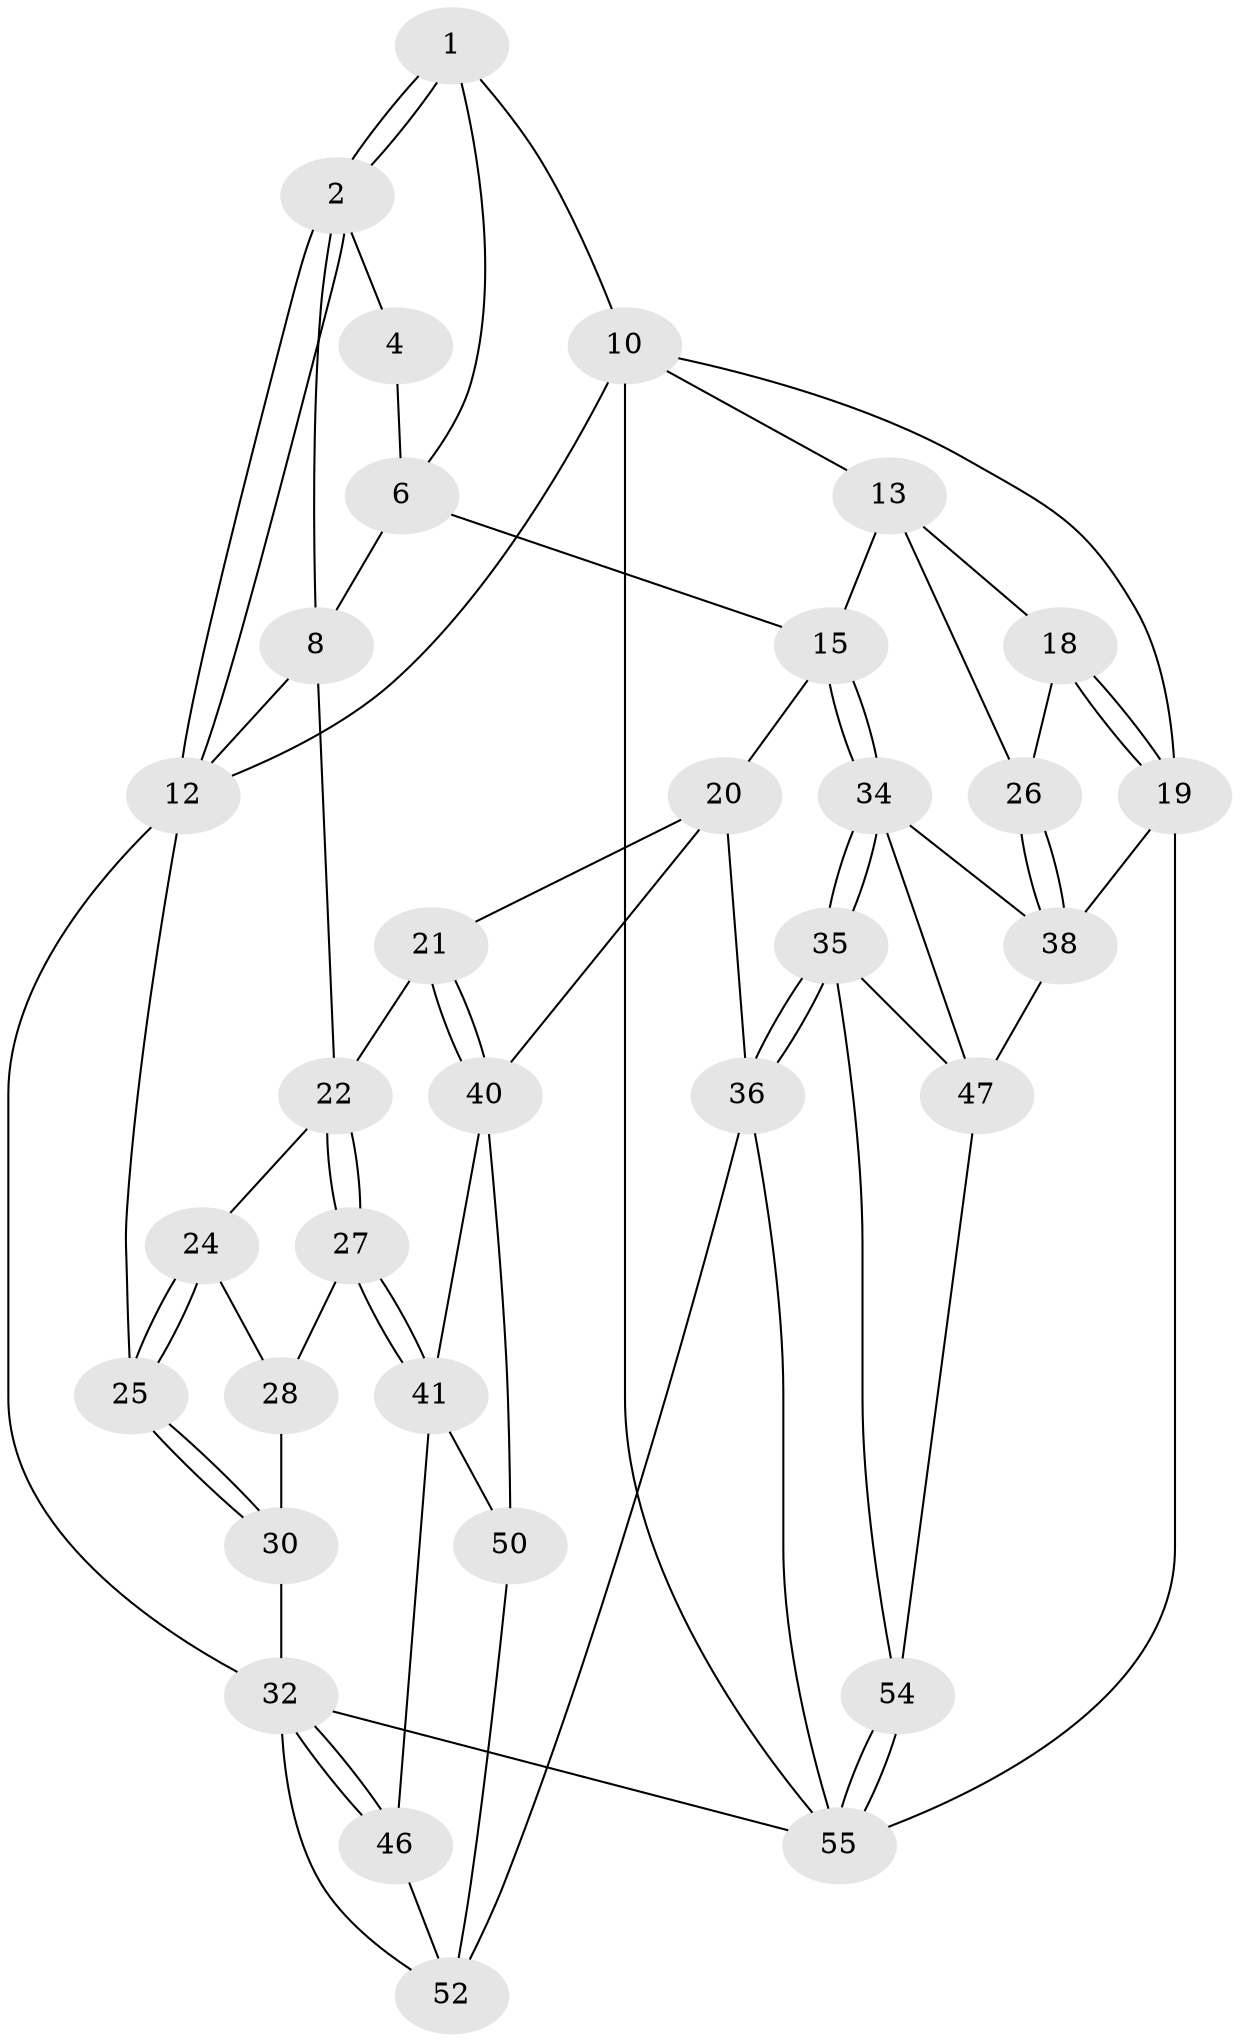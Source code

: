 // Generated by graph-tools (version 1.1) at 2025/52/02/27/25 19:52:39]
// undirected, 33 vertices, 75 edges
graph export_dot {
graph [start="1"]
  node [color=gray90,style=filled];
  1 [pos="+0.3388326735771768+0",super="+5"];
  2 [pos="+0+0",super="+3"];
  4 [pos="+0.20808970787460923+0.19570047222950224"];
  6 [pos="+0.47048169697195436+0.3054486840767156",super="+7"];
  8 [pos="+0.1555201727703024+0.39703899736836484",super="+9"];
  10 [pos="+0.8107813915797731+0",super="+11"];
  12 [pos="+0+0",super="+17"];
  13 [pos="+0.8185904941761878+0.3494614223874481",super="+14"];
  15 [pos="+0.5103125570292746+0.4441661033422374",super="+16"];
  18 [pos="+0.8763106278711069+0.4385611696275584"];
  19 [pos="+1+0.5080517728549776",super="+43"];
  20 [pos="+0.35967574182371026+0.5161872953655107",super="+37"];
  21 [pos="+0.27425079085557647+0.5493741725209046"];
  22 [pos="+0.20537827443056547+0.497757505359295",super="+23"];
  24 [pos="+0.14074037469288253+0.4207760637532078"];
  25 [pos="+0+0.3934229180507286"];
  26 [pos="+0.753664768139891+0.5799639258400864"];
  27 [pos="+0.1202595904928614+0.6661852431971511"];
  28 [pos="+0.08251588577554604+0.642046490415913",super="+29"];
  30 [pos="+0+0.5177812916361937",super="+31"];
  32 [pos="+0+0.8895367888085551",super="+33"];
  34 [pos="+0.510342459205446+0.47392887383617227",super="+39"];
  35 [pos="+0.42425276135340606+0.7900387934606301",super="+48"];
  36 [pos="+0.41026536887245435+0.7932107967503594",super="+51"];
  38 [pos="+0.7683557722624054+0.6663024673899668",super="+44"];
  40 [pos="+0.27012505080860333+0.6880225479607454",super="+42"];
  41 [pos="+0.13410074081005138+0.682572061490178",super="+45"];
  46 [pos="+0+0.8802195906349347"];
  47 [pos="+0.5244762073613225+0.8013923177176614",super="+49"];
  50 [pos="+0.17694743618139058+0.8697879169212301"];
  52 [pos="+0.2618594082828694+1",super="+53"];
  54 [pos="+0.6101898545453531+1"];
  55 [pos="+0.611101432892639+1",super="+56"];
  1 -- 2;
  1 -- 2;
  1 -- 10;
  1 -- 6;
  2 -- 12;
  2 -- 12;
  2 -- 4;
  2 -- 8;
  4 -- 6;
  6 -- 15;
  6 -- 8;
  8 -- 22;
  8 -- 12;
  10 -- 13;
  10 -- 19;
  10 -- 12;
  10 -- 55;
  12 -- 32;
  12 -- 25;
  13 -- 18;
  13 -- 26;
  13 -- 15;
  15 -- 34;
  15 -- 34;
  15 -- 20;
  18 -- 19;
  18 -- 19;
  18 -- 26;
  19 -- 38;
  19 -- 55;
  20 -- 21;
  20 -- 40;
  20 -- 36;
  21 -- 22;
  21 -- 40;
  21 -- 40;
  22 -- 27;
  22 -- 27;
  22 -- 24;
  24 -- 25;
  24 -- 25;
  24 -- 28;
  25 -- 30;
  25 -- 30;
  26 -- 38;
  26 -- 38;
  27 -- 28;
  27 -- 41;
  27 -- 41;
  28 -- 30 [weight=2];
  30 -- 32;
  32 -- 46;
  32 -- 46;
  32 -- 52;
  32 -- 55;
  34 -- 35;
  34 -- 35;
  34 -- 38;
  34 -- 47;
  35 -- 36;
  35 -- 36;
  35 -- 54;
  35 -- 47;
  36 -- 52;
  36 -- 55;
  38 -- 47;
  40 -- 41;
  40 -- 50;
  41 -- 50;
  41 -- 46;
  46 -- 52;
  47 -- 54;
  50 -- 52;
  54 -- 55;
  54 -- 55;
}

